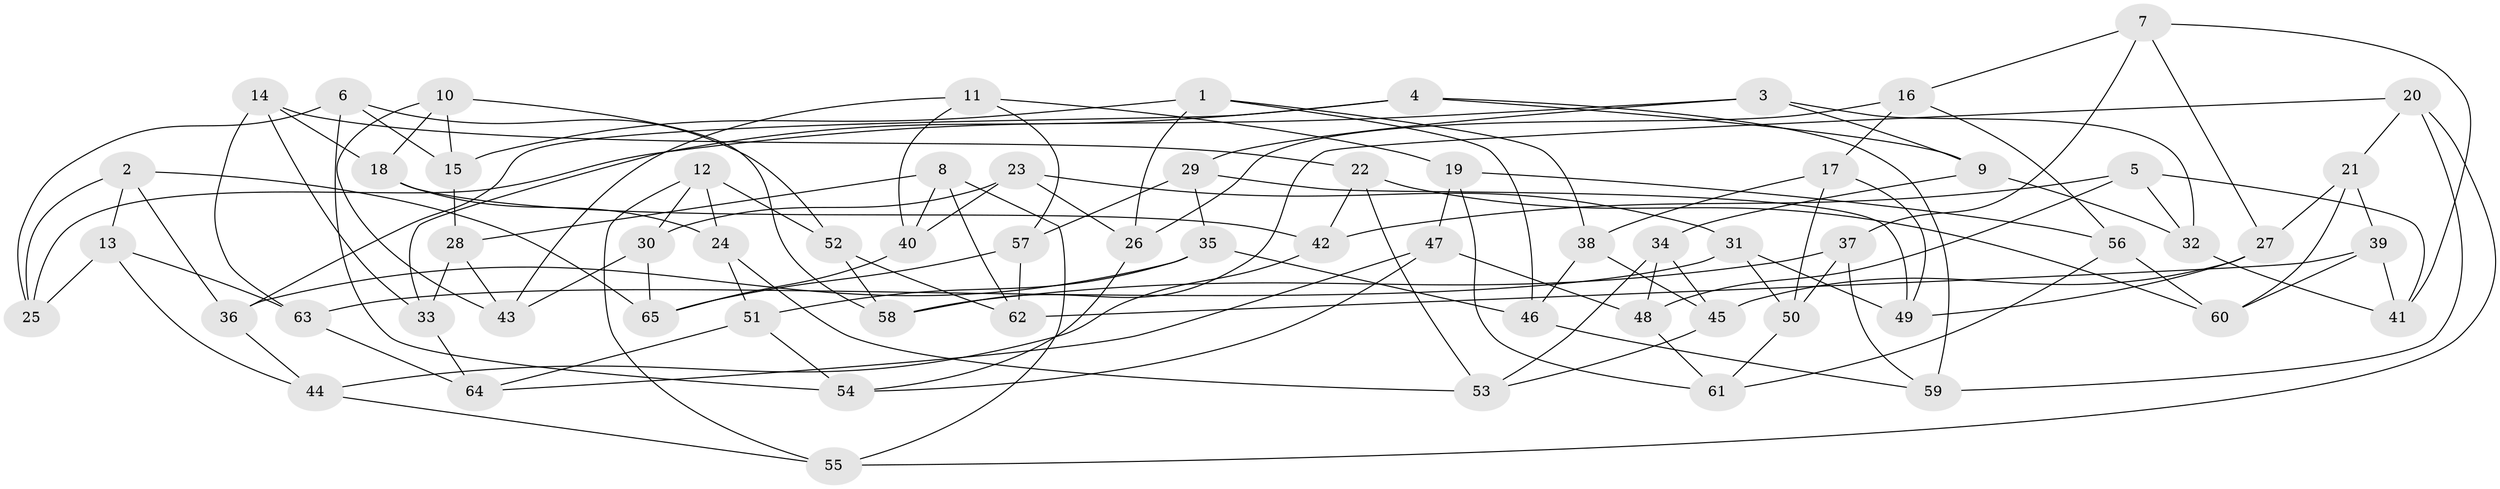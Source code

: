 // Generated by graph-tools (version 1.1) at 2025/03/03/09/25 03:03:09]
// undirected, 65 vertices, 130 edges
graph export_dot {
graph [start="1"]
  node [color=gray90,style=filled];
  1;
  2;
  3;
  4;
  5;
  6;
  7;
  8;
  9;
  10;
  11;
  12;
  13;
  14;
  15;
  16;
  17;
  18;
  19;
  20;
  21;
  22;
  23;
  24;
  25;
  26;
  27;
  28;
  29;
  30;
  31;
  32;
  33;
  34;
  35;
  36;
  37;
  38;
  39;
  40;
  41;
  42;
  43;
  44;
  45;
  46;
  47;
  48;
  49;
  50;
  51;
  52;
  53;
  54;
  55;
  56;
  57;
  58;
  59;
  60;
  61;
  62;
  63;
  64;
  65;
  1 -- 46;
  1 -- 38;
  1 -- 15;
  1 -- 26;
  2 -- 36;
  2 -- 13;
  2 -- 25;
  2 -- 65;
  3 -- 32;
  3 -- 29;
  3 -- 9;
  3 -- 25;
  4 -- 33;
  4 -- 9;
  4 -- 59;
  4 -- 36;
  5 -- 32;
  5 -- 48;
  5 -- 41;
  5 -- 42;
  6 -- 52;
  6 -- 15;
  6 -- 54;
  6 -- 25;
  7 -- 27;
  7 -- 16;
  7 -- 37;
  7 -- 41;
  8 -- 40;
  8 -- 62;
  8 -- 55;
  8 -- 28;
  9 -- 32;
  9 -- 34;
  10 -- 43;
  10 -- 58;
  10 -- 15;
  10 -- 18;
  11 -- 43;
  11 -- 40;
  11 -- 57;
  11 -- 19;
  12 -- 24;
  12 -- 55;
  12 -- 52;
  12 -- 30;
  13 -- 44;
  13 -- 25;
  13 -- 63;
  14 -- 18;
  14 -- 33;
  14 -- 63;
  14 -- 22;
  15 -- 28;
  16 -- 26;
  16 -- 56;
  16 -- 17;
  17 -- 38;
  17 -- 50;
  17 -- 49;
  18 -- 42;
  18 -- 24;
  19 -- 61;
  19 -- 47;
  19 -- 56;
  20 -- 58;
  20 -- 59;
  20 -- 21;
  20 -- 55;
  21 -- 39;
  21 -- 27;
  21 -- 60;
  22 -- 53;
  22 -- 42;
  22 -- 60;
  23 -- 30;
  23 -- 26;
  23 -- 40;
  23 -- 31;
  24 -- 51;
  24 -- 53;
  26 -- 54;
  27 -- 49;
  27 -- 45;
  28 -- 33;
  28 -- 43;
  29 -- 49;
  29 -- 57;
  29 -- 35;
  30 -- 65;
  30 -- 43;
  31 -- 50;
  31 -- 49;
  31 -- 63;
  32 -- 41;
  33 -- 64;
  34 -- 48;
  34 -- 53;
  34 -- 45;
  35 -- 51;
  35 -- 36;
  35 -- 46;
  36 -- 44;
  37 -- 58;
  37 -- 50;
  37 -- 59;
  38 -- 45;
  38 -- 46;
  39 -- 60;
  39 -- 62;
  39 -- 41;
  40 -- 65;
  42 -- 44;
  44 -- 55;
  45 -- 53;
  46 -- 59;
  47 -- 64;
  47 -- 48;
  47 -- 54;
  48 -- 61;
  50 -- 61;
  51 -- 64;
  51 -- 54;
  52 -- 62;
  52 -- 58;
  56 -- 60;
  56 -- 61;
  57 -- 65;
  57 -- 62;
  63 -- 64;
}
